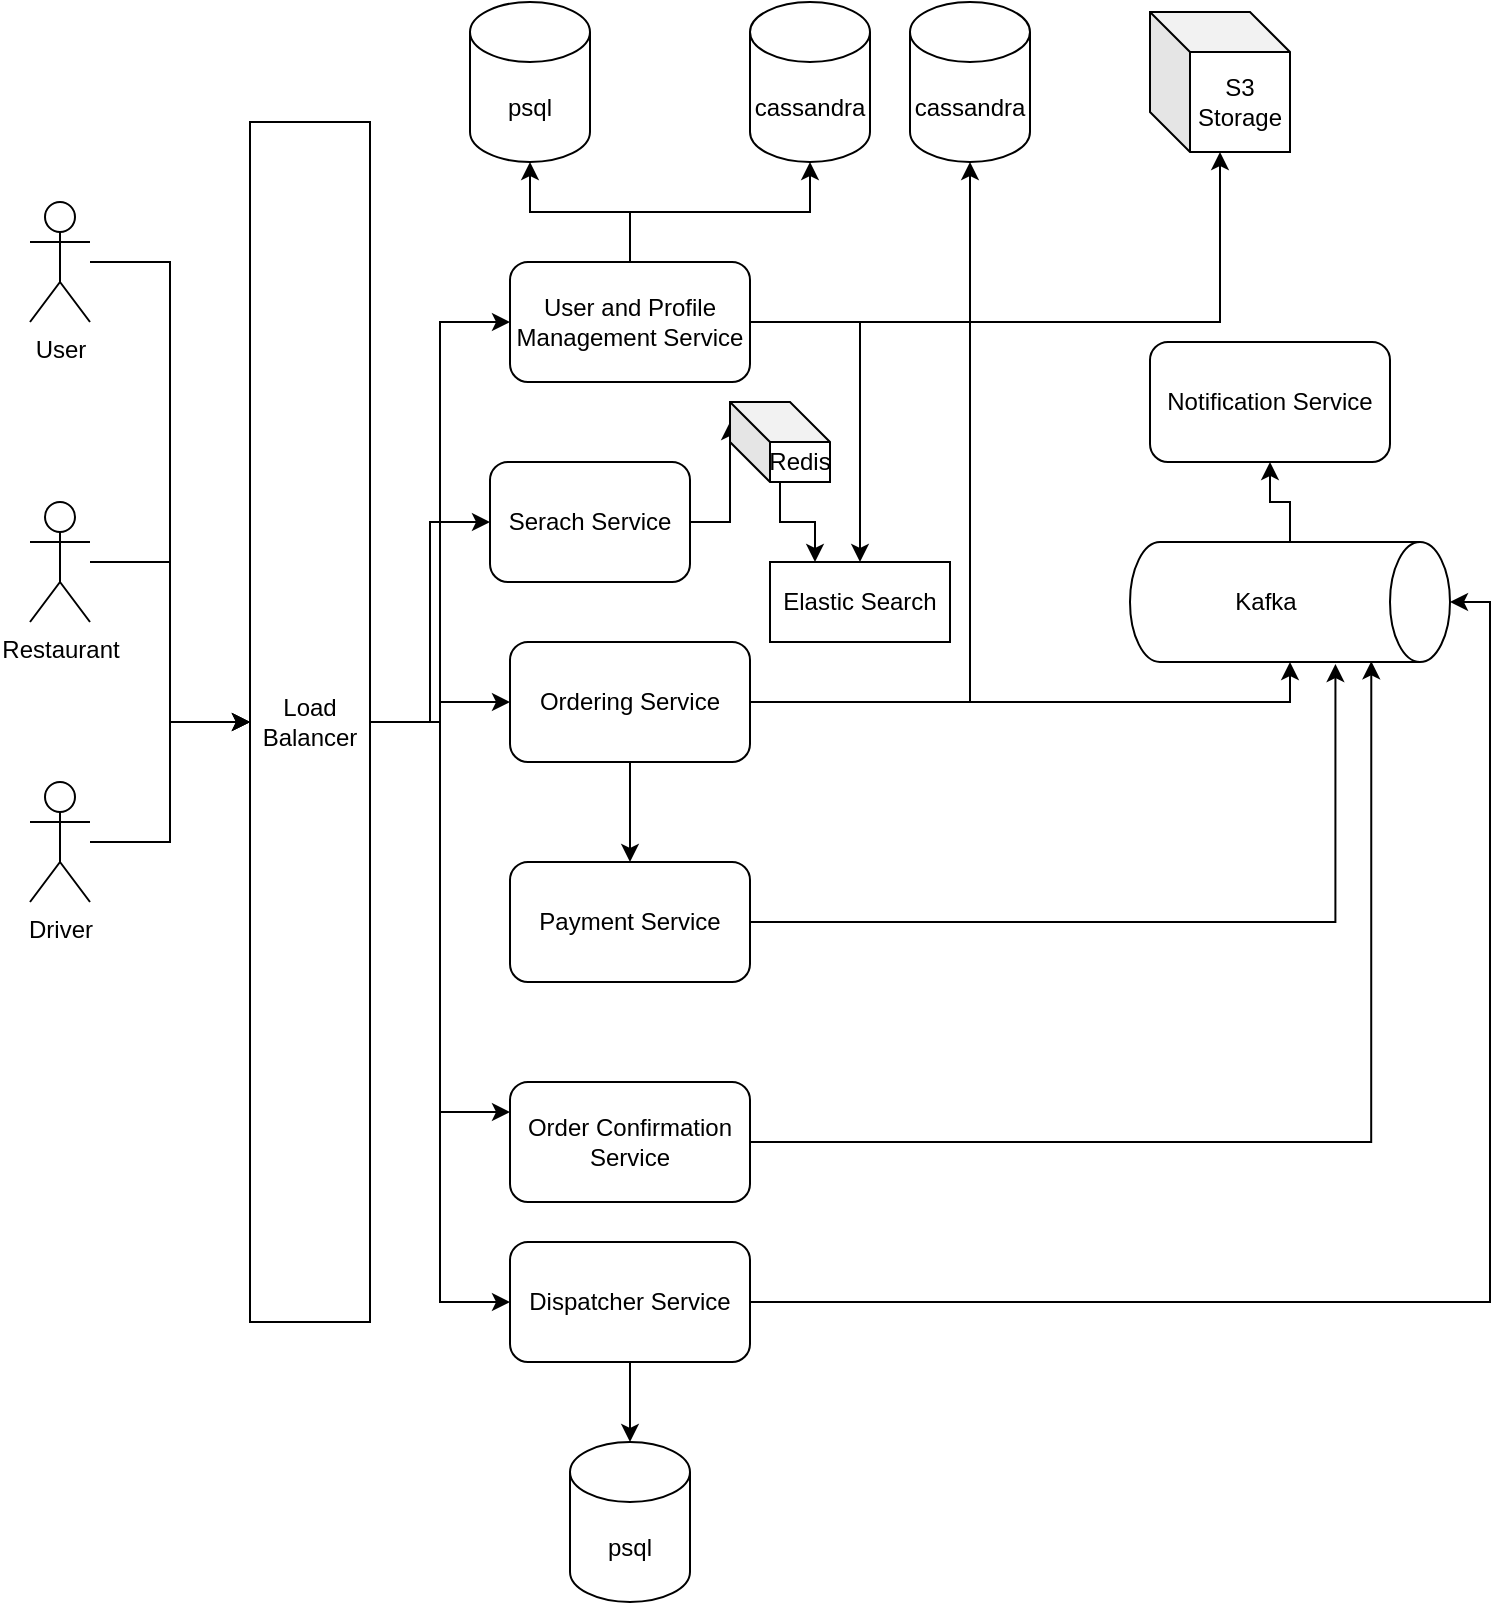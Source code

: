 <mxfile version="15.4.0" type="device"><diagram id="d85yMxsBwN2rBTgoTF9s" name="Page-1"><mxGraphModel dx="1008" dy="482" grid="1" gridSize="10" guides="1" tooltips="1" connect="1" arrows="1" fold="1" page="1" pageScale="1" pageWidth="850" pageHeight="1100" math="0" shadow="0"><root><mxCell id="0"/><mxCell id="1" parent="0"/><mxCell id="ZzF2oOqp5wU1044ntl-r-11" value="" style="edgeStyle=orthogonalEdgeStyle;rounded=0;orthogonalLoop=1;jettySize=auto;html=1;" parent="1" source="ZzF2oOqp5wU1044ntl-r-1" target="ZzF2oOqp5wU1044ntl-r-3" edge="1"><mxGeometry relative="1" as="geometry"/></mxCell><mxCell id="ZzF2oOqp5wU1044ntl-r-1" value="User" style="shape=umlActor;verticalLabelPosition=bottom;verticalAlign=top;html=1;outlineConnect=0;" parent="1" vertex="1"><mxGeometry x="50" y="160" width="30" height="60" as="geometry"/></mxCell><mxCell id="ZzF2oOqp5wU1044ntl-r-12" value="" style="edgeStyle=orthogonalEdgeStyle;rounded=0;orthogonalLoop=1;jettySize=auto;html=1;" parent="1" source="ZzF2oOqp5wU1044ntl-r-2" target="ZzF2oOqp5wU1044ntl-r-3" edge="1"><mxGeometry relative="1" as="geometry"/></mxCell><mxCell id="ZzF2oOqp5wU1044ntl-r-2" value="Restaurant" style="shape=umlActor;verticalLabelPosition=bottom;verticalAlign=top;html=1;outlineConnect=0;" parent="1" vertex="1"><mxGeometry x="50" y="310" width="30" height="60" as="geometry"/></mxCell><mxCell id="ZzF2oOqp5wU1044ntl-r-8" style="edgeStyle=orthogonalEdgeStyle;rounded=0;orthogonalLoop=1;jettySize=auto;html=1;entryX=0;entryY=0.5;entryDx=0;entryDy=0;" parent="1" source="ZzF2oOqp5wU1044ntl-r-3" target="ZzF2oOqp5wU1044ntl-r-5" edge="1"><mxGeometry relative="1" as="geometry"/></mxCell><mxCell id="ZzF2oOqp5wU1044ntl-r-15" style="edgeStyle=orthogonalEdgeStyle;rounded=0;orthogonalLoop=1;jettySize=auto;html=1;" parent="1" source="ZzF2oOqp5wU1044ntl-r-3" target="ZzF2oOqp5wU1044ntl-r-14" edge="1"><mxGeometry relative="1" as="geometry"/></mxCell><mxCell id="ZzF2oOqp5wU1044ntl-r-18" style="edgeStyle=orthogonalEdgeStyle;rounded=0;orthogonalLoop=1;jettySize=auto;html=1;entryX=0;entryY=0.25;entryDx=0;entryDy=0;" parent="1" source="ZzF2oOqp5wU1044ntl-r-3" target="ZzF2oOqp5wU1044ntl-r-16" edge="1"><mxGeometry relative="1" as="geometry"/></mxCell><mxCell id="ZzF2oOqp5wU1044ntl-r-45" style="edgeStyle=orthogonalEdgeStyle;rounded=0;orthogonalLoop=1;jettySize=auto;html=1;" parent="1" source="ZzF2oOqp5wU1044ntl-r-3" target="ZzF2oOqp5wU1044ntl-r-41" edge="1"><mxGeometry relative="1" as="geometry"/></mxCell><mxCell id="ZzF2oOqp5wU1044ntl-r-50" style="edgeStyle=orthogonalEdgeStyle;rounded=0;orthogonalLoop=1;jettySize=auto;html=1;entryX=0;entryY=0.5;entryDx=0;entryDy=0;" parent="1" source="ZzF2oOqp5wU1044ntl-r-3" target="ZzF2oOqp5wU1044ntl-r-48" edge="1"><mxGeometry relative="1" as="geometry"/></mxCell><mxCell id="ZzF2oOqp5wU1044ntl-r-3" value="Load Balancer" style="rounded=0;whiteSpace=wrap;html=1;direction=south;" parent="1" vertex="1"><mxGeometry x="160" y="120" width="60" height="600" as="geometry"/></mxCell><mxCell id="ZzF2oOqp5wU1044ntl-r-7" value="" style="edgeStyle=orthogonalEdgeStyle;rounded=0;orthogonalLoop=1;jettySize=auto;html=1;" parent="1" source="ZzF2oOqp5wU1044ntl-r-5" target="ZzF2oOqp5wU1044ntl-r-6" edge="1"><mxGeometry relative="1" as="geometry"/></mxCell><mxCell id="ZzF2oOqp5wU1044ntl-r-27" style="edgeStyle=orthogonalEdgeStyle;rounded=0;orthogonalLoop=1;jettySize=auto;html=1;entryX=0.5;entryY=1;entryDx=0;entryDy=0;entryPerimeter=0;" parent="1" source="ZzF2oOqp5wU1044ntl-r-5" target="ZzF2oOqp5wU1044ntl-r-25" edge="1"><mxGeometry relative="1" as="geometry"/></mxCell><mxCell id="ZzF2oOqp5wU1044ntl-r-39" value="" style="edgeStyle=orthogonalEdgeStyle;rounded=0;orthogonalLoop=1;jettySize=auto;html=1;" parent="1" source="ZzF2oOqp5wU1044ntl-r-5" target="ZzF2oOqp5wU1044ntl-r-38" edge="1"><mxGeometry relative="1" as="geometry"/></mxCell><mxCell id="ZzF2oOqp5wU1044ntl-r-47" style="edgeStyle=orthogonalEdgeStyle;rounded=0;orthogonalLoop=1;jettySize=auto;html=1;" parent="1" source="ZzF2oOqp5wU1044ntl-r-5" target="ZzF2oOqp5wU1044ntl-r-46" edge="1"><mxGeometry relative="1" as="geometry"/></mxCell><mxCell id="ZzF2oOqp5wU1044ntl-r-5" value="User and Profile Management Service" style="rounded=1;whiteSpace=wrap;html=1;" parent="1" vertex="1"><mxGeometry x="290" y="190" width="120" height="60" as="geometry"/></mxCell><mxCell id="ZzF2oOqp5wU1044ntl-r-6" value="psql" style="shape=cylinder3;whiteSpace=wrap;html=1;boundedLbl=1;backgroundOutline=1;size=15;" parent="1" vertex="1"><mxGeometry x="270" y="60" width="60" height="80" as="geometry"/></mxCell><mxCell id="ZzF2oOqp5wU1044ntl-r-13" value="" style="edgeStyle=orthogonalEdgeStyle;rounded=0;orthogonalLoop=1;jettySize=auto;html=1;" parent="1" source="ZzF2oOqp5wU1044ntl-r-9" target="ZzF2oOqp5wU1044ntl-r-3" edge="1"><mxGeometry relative="1" as="geometry"/></mxCell><mxCell id="ZzF2oOqp5wU1044ntl-r-9" value="Driver" style="shape=umlActor;verticalLabelPosition=bottom;verticalAlign=top;html=1;outlineConnect=0;" parent="1" vertex="1"><mxGeometry x="50" y="450" width="30" height="60" as="geometry"/></mxCell><mxCell id="ZzF2oOqp5wU1044ntl-r-30" style="edgeStyle=orthogonalEdgeStyle;rounded=0;orthogonalLoop=1;jettySize=auto;html=1;entryX=1;entryY=0.5;entryDx=0;entryDy=0;entryPerimeter=0;" parent="1" source="ZzF2oOqp5wU1044ntl-r-14" target="ZzF2oOqp5wU1044ntl-r-29" edge="1"><mxGeometry relative="1" as="geometry"/></mxCell><mxCell id="ZzF2oOqp5wU1044ntl-r-33" style="edgeStyle=orthogonalEdgeStyle;rounded=0;orthogonalLoop=1;jettySize=auto;html=1;" parent="1" source="ZzF2oOqp5wU1044ntl-r-14" target="ZzF2oOqp5wU1044ntl-r-32" edge="1"><mxGeometry relative="1" as="geometry"/></mxCell><mxCell id="ZzF2oOqp5wU1044ntl-r-37" style="edgeStyle=orthogonalEdgeStyle;rounded=0;orthogonalLoop=1;jettySize=auto;html=1;" parent="1" source="ZzF2oOqp5wU1044ntl-r-14" target="ZzF2oOqp5wU1044ntl-r-20" edge="1"><mxGeometry relative="1" as="geometry"><Array as="points"><mxPoint x="520" y="410"/></Array></mxGeometry></mxCell><mxCell id="ZzF2oOqp5wU1044ntl-r-14" value="Ordering Service" style="rounded=1;whiteSpace=wrap;html=1;" parent="1" vertex="1"><mxGeometry x="290" y="380" width="120" height="60" as="geometry"/></mxCell><mxCell id="ZzF2oOqp5wU1044ntl-r-31" style="edgeStyle=orthogonalEdgeStyle;rounded=0;orthogonalLoop=1;jettySize=auto;html=1;entryX=0.994;entryY=0.246;entryDx=0;entryDy=0;entryPerimeter=0;" parent="1" source="ZzF2oOqp5wU1044ntl-r-16" target="ZzF2oOqp5wU1044ntl-r-29" edge="1"><mxGeometry relative="1" as="geometry"/></mxCell><mxCell id="ZzF2oOqp5wU1044ntl-r-16" value="Order Confirmation Service" style="rounded=1;whiteSpace=wrap;html=1;" parent="1" vertex="1"><mxGeometry x="290" y="600" width="120" height="60" as="geometry"/></mxCell><mxCell id="ZzF2oOqp5wU1044ntl-r-20" value="cassandra" style="shape=cylinder3;whiteSpace=wrap;html=1;boundedLbl=1;backgroundOutline=1;size=15;" parent="1" vertex="1"><mxGeometry x="490" y="60" width="60" height="80" as="geometry"/></mxCell><mxCell id="ZzF2oOqp5wU1044ntl-r-25" value="cassandra" style="shape=cylinder3;whiteSpace=wrap;html=1;boundedLbl=1;backgroundOutline=1;size=15;" parent="1" vertex="1"><mxGeometry x="410" y="60" width="60" height="80" as="geometry"/></mxCell><mxCell id="ZzF2oOqp5wU1044ntl-r-36" value="" style="edgeStyle=orthogonalEdgeStyle;rounded=0;orthogonalLoop=1;jettySize=auto;html=1;" parent="1" source="ZzF2oOqp5wU1044ntl-r-29" target="ZzF2oOqp5wU1044ntl-r-35" edge="1"><mxGeometry relative="1" as="geometry"/></mxCell><mxCell id="ZzF2oOqp5wU1044ntl-r-29" value="Kafka" style="shape=cylinder3;whiteSpace=wrap;html=1;boundedLbl=1;backgroundOutline=1;size=15;direction=south;" parent="1" vertex="1"><mxGeometry x="600" y="330" width="160" height="60" as="geometry"/></mxCell><mxCell id="ZzF2oOqp5wU1044ntl-r-34" style="edgeStyle=orthogonalEdgeStyle;rounded=0;orthogonalLoop=1;jettySize=auto;html=1;entryX=1.017;entryY=0.358;entryDx=0;entryDy=0;entryPerimeter=0;" parent="1" source="ZzF2oOqp5wU1044ntl-r-32" target="ZzF2oOqp5wU1044ntl-r-29" edge="1"><mxGeometry relative="1" as="geometry"/></mxCell><mxCell id="ZzF2oOqp5wU1044ntl-r-32" value="Payment Service" style="rounded=1;whiteSpace=wrap;html=1;" parent="1" vertex="1"><mxGeometry x="290" y="490" width="120" height="60" as="geometry"/></mxCell><mxCell id="ZzF2oOqp5wU1044ntl-r-35" value="Notification Service" style="rounded=1;whiteSpace=wrap;html=1;" parent="1" vertex="1"><mxGeometry x="610" y="230" width="120" height="60" as="geometry"/></mxCell><mxCell id="ZzF2oOqp5wU1044ntl-r-38" value="Elastic Search" style="rounded=0;whiteSpace=wrap;html=1;" parent="1" vertex="1"><mxGeometry x="420" y="340" width="90" height="40" as="geometry"/></mxCell><mxCell id="ZzF2oOqp5wU1044ntl-r-43" value="" style="edgeStyle=orthogonalEdgeStyle;rounded=0;orthogonalLoop=1;jettySize=auto;html=1;" parent="1" source="ZzF2oOqp5wU1044ntl-r-41" target="ZzF2oOqp5wU1044ntl-r-42" edge="1"><mxGeometry relative="1" as="geometry"/></mxCell><mxCell id="ZzF2oOqp5wU1044ntl-r-44" style="edgeStyle=orthogonalEdgeStyle;rounded=0;orthogonalLoop=1;jettySize=auto;html=1;entryX=0.5;entryY=0;entryDx=0;entryDy=0;entryPerimeter=0;" parent="1" source="ZzF2oOqp5wU1044ntl-r-41" target="ZzF2oOqp5wU1044ntl-r-29" edge="1"><mxGeometry relative="1" as="geometry"/></mxCell><mxCell id="ZzF2oOqp5wU1044ntl-r-41" value="Dispatcher Service" style="rounded=1;whiteSpace=wrap;html=1;" parent="1" vertex="1"><mxGeometry x="290" y="680" width="120" height="60" as="geometry"/></mxCell><mxCell id="ZzF2oOqp5wU1044ntl-r-42" value="psql" style="shape=cylinder3;whiteSpace=wrap;html=1;boundedLbl=1;backgroundOutline=1;size=15;" parent="1" vertex="1"><mxGeometry x="320" y="780" width="60" height="80" as="geometry"/></mxCell><mxCell id="ZzF2oOqp5wU1044ntl-r-46" value="S3 Storage" style="shape=cube;whiteSpace=wrap;html=1;boundedLbl=1;backgroundOutline=1;darkOpacity=0.05;darkOpacity2=0.1;" parent="1" vertex="1"><mxGeometry x="610" y="65" width="70" height="70" as="geometry"/></mxCell><mxCell id="ZzF2oOqp5wU1044ntl-r-52" style="edgeStyle=orthogonalEdgeStyle;rounded=0;orthogonalLoop=1;jettySize=auto;html=1;entryX=0;entryY=0;entryDx=0;entryDy=10;entryPerimeter=0;" parent="1" source="ZzF2oOqp5wU1044ntl-r-48" target="ZzF2oOqp5wU1044ntl-r-51" edge="1"><mxGeometry relative="1" as="geometry"/></mxCell><mxCell id="ZzF2oOqp5wU1044ntl-r-48" value="Serach Service" style="rounded=1;whiteSpace=wrap;html=1;" parent="1" vertex="1"><mxGeometry x="280" y="290" width="100" height="60" as="geometry"/></mxCell><mxCell id="ZzF2oOqp5wU1044ntl-r-54" style="edgeStyle=orthogonalEdgeStyle;rounded=0;orthogonalLoop=1;jettySize=auto;html=1;entryX=0.25;entryY=0;entryDx=0;entryDy=0;" parent="1" source="ZzF2oOqp5wU1044ntl-r-51" target="ZzF2oOqp5wU1044ntl-r-38" edge="1"><mxGeometry relative="1" as="geometry"/></mxCell><mxCell id="ZzF2oOqp5wU1044ntl-r-51" value="Redis" style="shape=cube;whiteSpace=wrap;html=1;boundedLbl=1;backgroundOutline=1;darkOpacity=0.05;darkOpacity2=0.1;" parent="1" vertex="1"><mxGeometry x="400" y="260" width="50" height="40" as="geometry"/></mxCell></root></mxGraphModel></diagram></mxfile>